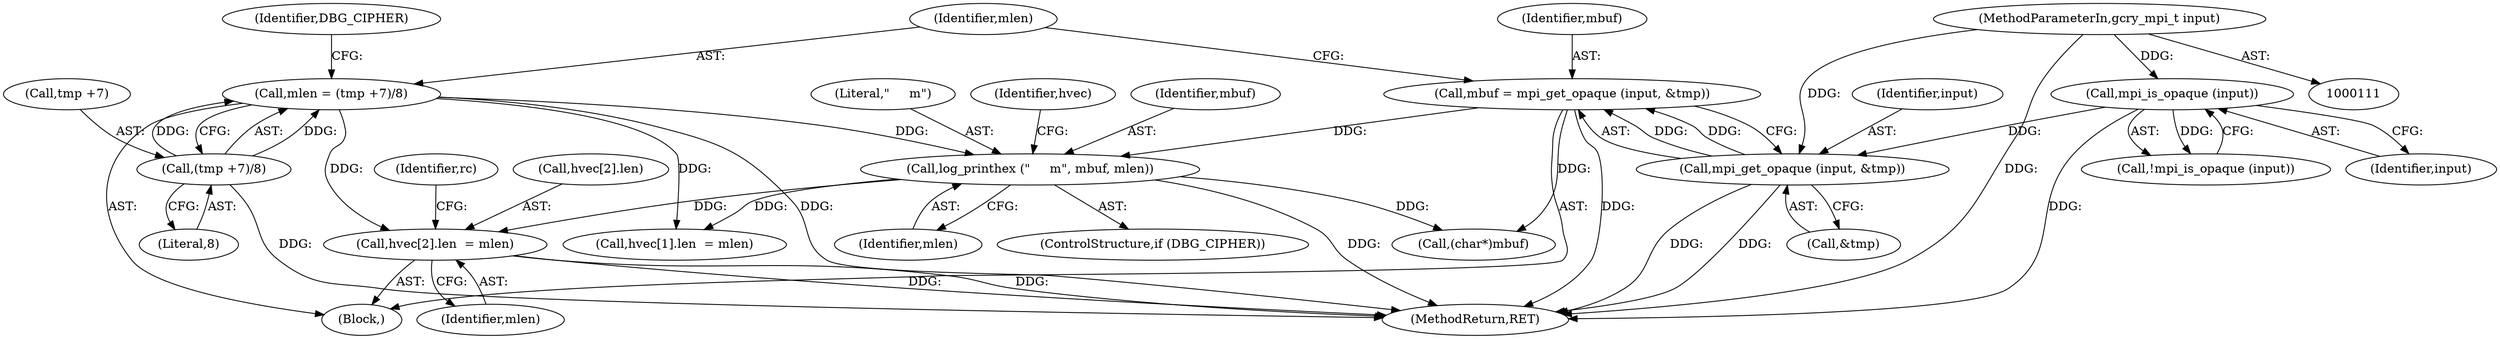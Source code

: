 digraph "0_gnupg_5a22de904a0a366ae79f03ff1e13a1232a89e26b@array" {
"1000496" [label="(Call,hvec[2].len  = mlen)"];
"1000323" [label="(Call,mlen = (tmp +7)/8)"];
"1000325" [label="(Call,(tmp +7)/8)"];
"1000332" [label="(Call,log_printhex (\"     m\", mbuf, mlen))"];
"1000317" [label="(Call,mbuf = mpi_get_opaque (input, &tmp))"];
"1000319" [label="(Call,mpi_get_opaque (input, &tmp))"];
"1000156" [label="(Call,mpi_is_opaque (input))"];
"1000112" [label="(MethodParameterIn,gcry_mpi_t input)"];
"1000363" [label="(Call,(char*)mbuf)"];
"1000339" [label="(Identifier,hvec)"];
"1000317" [label="(Call,mbuf = mpi_get_opaque (input, &tmp))"];
"1000330" [label="(ControlStructure,if (DBG_CIPHER))"];
"1000610" [label="(MethodReturn,RET)"];
"1000155" [label="(Call,!mpi_is_opaque (input))"];
"1000496" [label="(Call,hvec[2].len  = mlen)"];
"1000321" [label="(Call,&tmp)"];
"1000112" [label="(MethodParameterIn,gcry_mpi_t input)"];
"1000504" [label="(Identifier,rc)"];
"1000366" [label="(Call,hvec[1].len  = mlen)"];
"1000320" [label="(Identifier,input)"];
"1000325" [label="(Call,(tmp +7)/8)"];
"1000318" [label="(Identifier,mbuf)"];
"1000323" [label="(Call,mlen = (tmp +7)/8)"];
"1000326" [label="(Call,tmp +7)"];
"1000118" [label="(Block,)"];
"1000331" [label="(Identifier,DBG_CIPHER)"];
"1000156" [label="(Call,mpi_is_opaque (input))"];
"1000335" [label="(Identifier,mlen)"];
"1000329" [label="(Literal,8)"];
"1000502" [label="(Identifier,mlen)"];
"1000334" [label="(Identifier,mbuf)"];
"1000157" [label="(Identifier,input)"];
"1000319" [label="(Call,mpi_get_opaque (input, &tmp))"];
"1000497" [label="(Call,hvec[2].len)"];
"1000333" [label="(Literal,\"     m\")"];
"1000332" [label="(Call,log_printhex (\"     m\", mbuf, mlen))"];
"1000324" [label="(Identifier,mlen)"];
"1000496" -> "1000118"  [label="AST: "];
"1000496" -> "1000502"  [label="CFG: "];
"1000497" -> "1000496"  [label="AST: "];
"1000502" -> "1000496"  [label="AST: "];
"1000504" -> "1000496"  [label="CFG: "];
"1000496" -> "1000610"  [label="DDG: "];
"1000496" -> "1000610"  [label="DDG: "];
"1000323" -> "1000496"  [label="DDG: "];
"1000332" -> "1000496"  [label="DDG: "];
"1000323" -> "1000118"  [label="AST: "];
"1000323" -> "1000325"  [label="CFG: "];
"1000324" -> "1000323"  [label="AST: "];
"1000325" -> "1000323"  [label="AST: "];
"1000331" -> "1000323"  [label="CFG: "];
"1000323" -> "1000610"  [label="DDG: "];
"1000325" -> "1000323"  [label="DDG: "];
"1000325" -> "1000323"  [label="DDG: "];
"1000323" -> "1000332"  [label="DDG: "];
"1000323" -> "1000366"  [label="DDG: "];
"1000325" -> "1000329"  [label="CFG: "];
"1000326" -> "1000325"  [label="AST: "];
"1000329" -> "1000325"  [label="AST: "];
"1000325" -> "1000610"  [label="DDG: "];
"1000332" -> "1000330"  [label="AST: "];
"1000332" -> "1000335"  [label="CFG: "];
"1000333" -> "1000332"  [label="AST: "];
"1000334" -> "1000332"  [label="AST: "];
"1000335" -> "1000332"  [label="AST: "];
"1000339" -> "1000332"  [label="CFG: "];
"1000332" -> "1000610"  [label="DDG: "];
"1000317" -> "1000332"  [label="DDG: "];
"1000332" -> "1000363"  [label="DDG: "];
"1000332" -> "1000366"  [label="DDG: "];
"1000317" -> "1000118"  [label="AST: "];
"1000317" -> "1000319"  [label="CFG: "];
"1000318" -> "1000317"  [label="AST: "];
"1000319" -> "1000317"  [label="AST: "];
"1000324" -> "1000317"  [label="CFG: "];
"1000317" -> "1000610"  [label="DDG: "];
"1000319" -> "1000317"  [label="DDG: "];
"1000319" -> "1000317"  [label="DDG: "];
"1000317" -> "1000363"  [label="DDG: "];
"1000319" -> "1000321"  [label="CFG: "];
"1000320" -> "1000319"  [label="AST: "];
"1000321" -> "1000319"  [label="AST: "];
"1000319" -> "1000610"  [label="DDG: "];
"1000319" -> "1000610"  [label="DDG: "];
"1000156" -> "1000319"  [label="DDG: "];
"1000112" -> "1000319"  [label="DDG: "];
"1000156" -> "1000155"  [label="AST: "];
"1000156" -> "1000157"  [label="CFG: "];
"1000157" -> "1000156"  [label="AST: "];
"1000155" -> "1000156"  [label="CFG: "];
"1000156" -> "1000610"  [label="DDG: "];
"1000156" -> "1000155"  [label="DDG: "];
"1000112" -> "1000156"  [label="DDG: "];
"1000112" -> "1000111"  [label="AST: "];
"1000112" -> "1000610"  [label="DDG: "];
}
